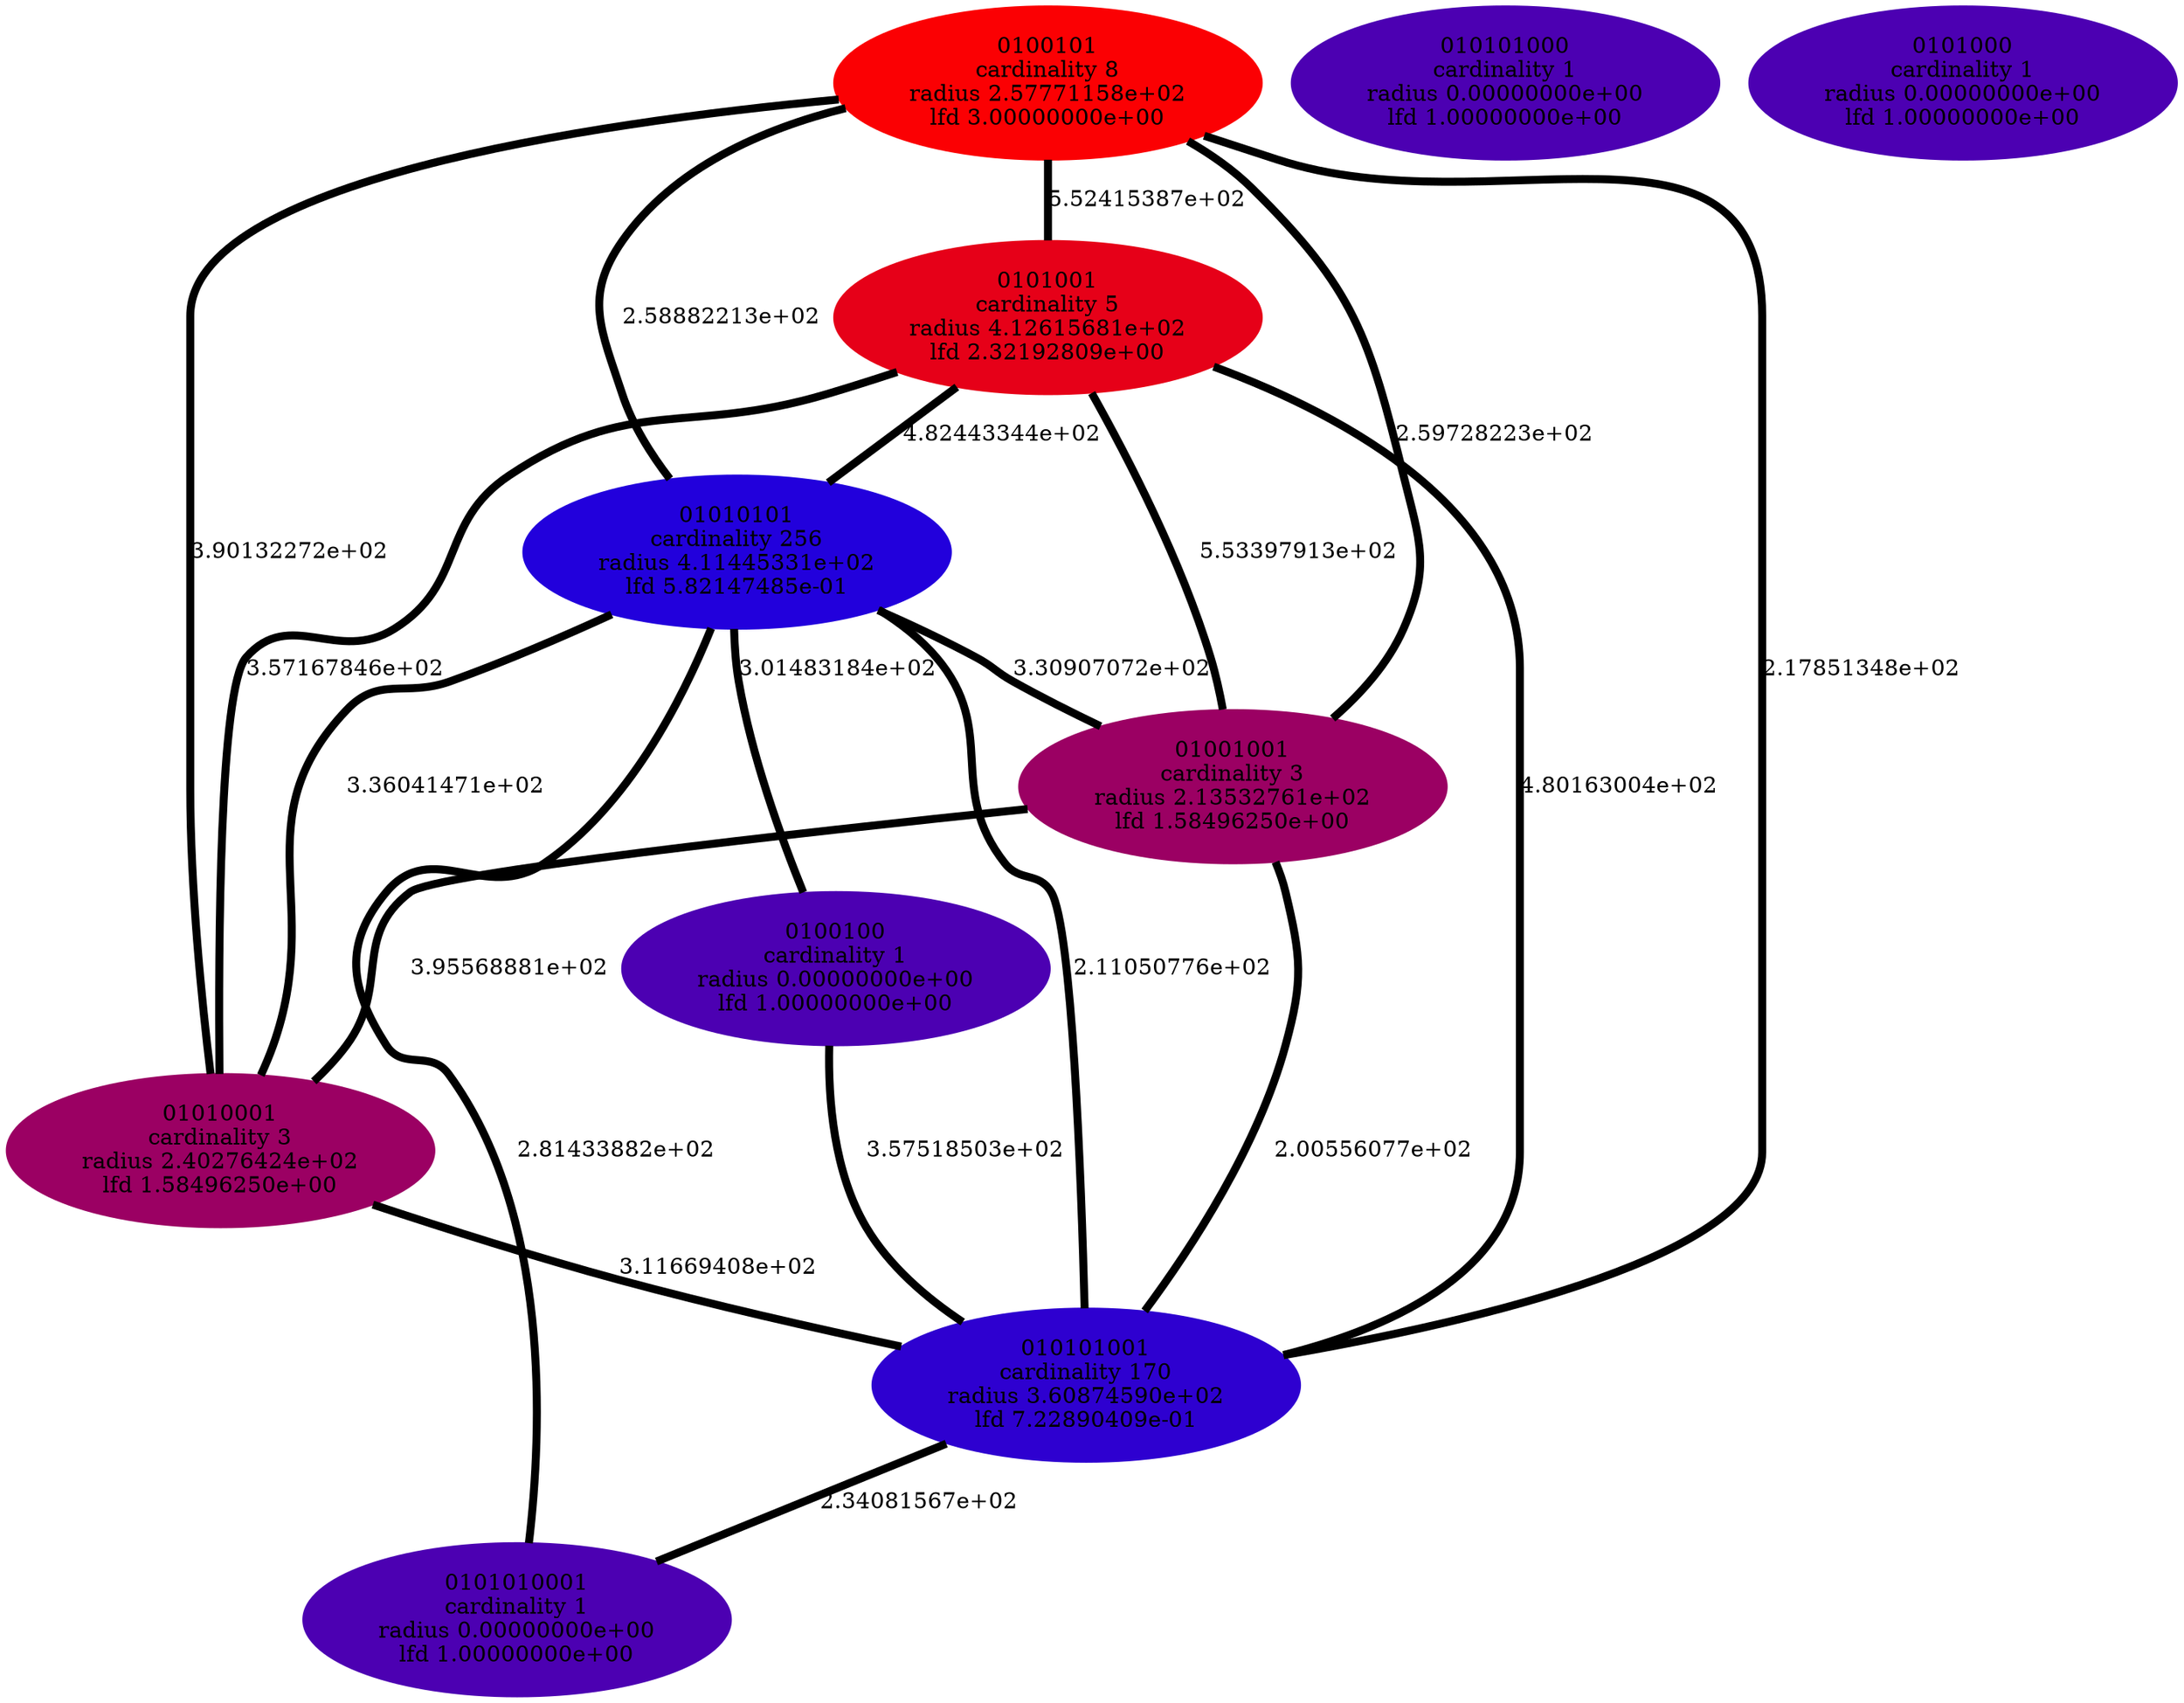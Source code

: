 graph parent_cardinality_optimal_37 {
    edge[style=solid, penwidth="5", labeldistance="10"]
    01010001 [label="01010001\ncardinality 3\nradius 2.40276424e+02\nlfd 1.58496250e+00", color="#9B0063", style="filled"]
    010101000 [label="010101000\ncardinality 1\nradius 0.00000000e+00\nlfd 1.00000000e+00", color="#4C00B2", style="filled"]
    0101001 [label="0101001\ncardinality 5\nradius 4.12615681e+02\nlfd 2.32192809e+00", color="#E60018", style="filled"]
    01001001 [label="01001001\ncardinality 3\nradius 2.13532761e+02\nlfd 1.58496250e+00", color="#9B0063", style="filled"]
    01010101 [label="01010101\ncardinality 256\nradius 4.11445331e+02\nlfd 5.82147485e-01", color="#2200DC", style="filled"]
    0100100 [label="0100100\ncardinality 1\nradius 0.00000000e+00\nlfd 1.00000000e+00", color="#4C00B2", style="filled"]
    0101000 [label="0101000\ncardinality 1\nradius 0.00000000e+00\nlfd 1.00000000e+00", color="#4C00B2", style="filled"]
    0100101 [label="0100101\ncardinality 8\nradius 2.57771158e+02\nlfd 3.00000000e+00", color="#FB0003", style="filled"]
    0101010001 [label="0101010001\ncardinality 1\nradius 0.00000000e+00\nlfd 1.00000000e+00", color="#4C00B2", style="filled"]
    010101001 [label="010101001\ncardinality 170\nradius 3.60874590e+02\nlfd 7.22890409e-01", color="#2E00D0", style="filled"]
    0100101 -- 01010001 [label="3.90132272e+02"]
    01010101 -- 01010001 [label="3.36041471e+02"]
    01010101 -- 0101010001 [label="2.81433882e+02"]
    0100101 -- 010101001 [label="2.17851348e+02"]
    01001001 -- 010101001 [label="2.00556077e+02"]
    01010101 -- 010101001 [label="2.11050776e+02"]
    0101001 -- 010101001 [label="4.80163004e+02"]
    0100101 -- 01010101 [label="2.58882213e+02"]
    0100100 -- 010101001 [label="3.57518503e+02"]
    010101001 -- 0101010001 [label="2.34081567e+02"]
    01010001 -- 010101001 [label="3.11669408e+02"]
    01010101 -- 01001001 [label="3.30907072e+02"]
    0101001 -- 01010001 [label="3.57167846e+02"]
    01001001 -- 01010001 [label="3.95568881e+02"]
    01010101 -- 0100100 [label="3.01483184e+02"]
    0101001 -- 01001001 [label="5.53397913e+02"]
    0101001 -- 01010101 [label="4.82443344e+02"]
    0100101 -- 01001001 [label="2.59728223e+02"]
    0100101 -- 0101001 [label="5.52415387e+02"]
}
